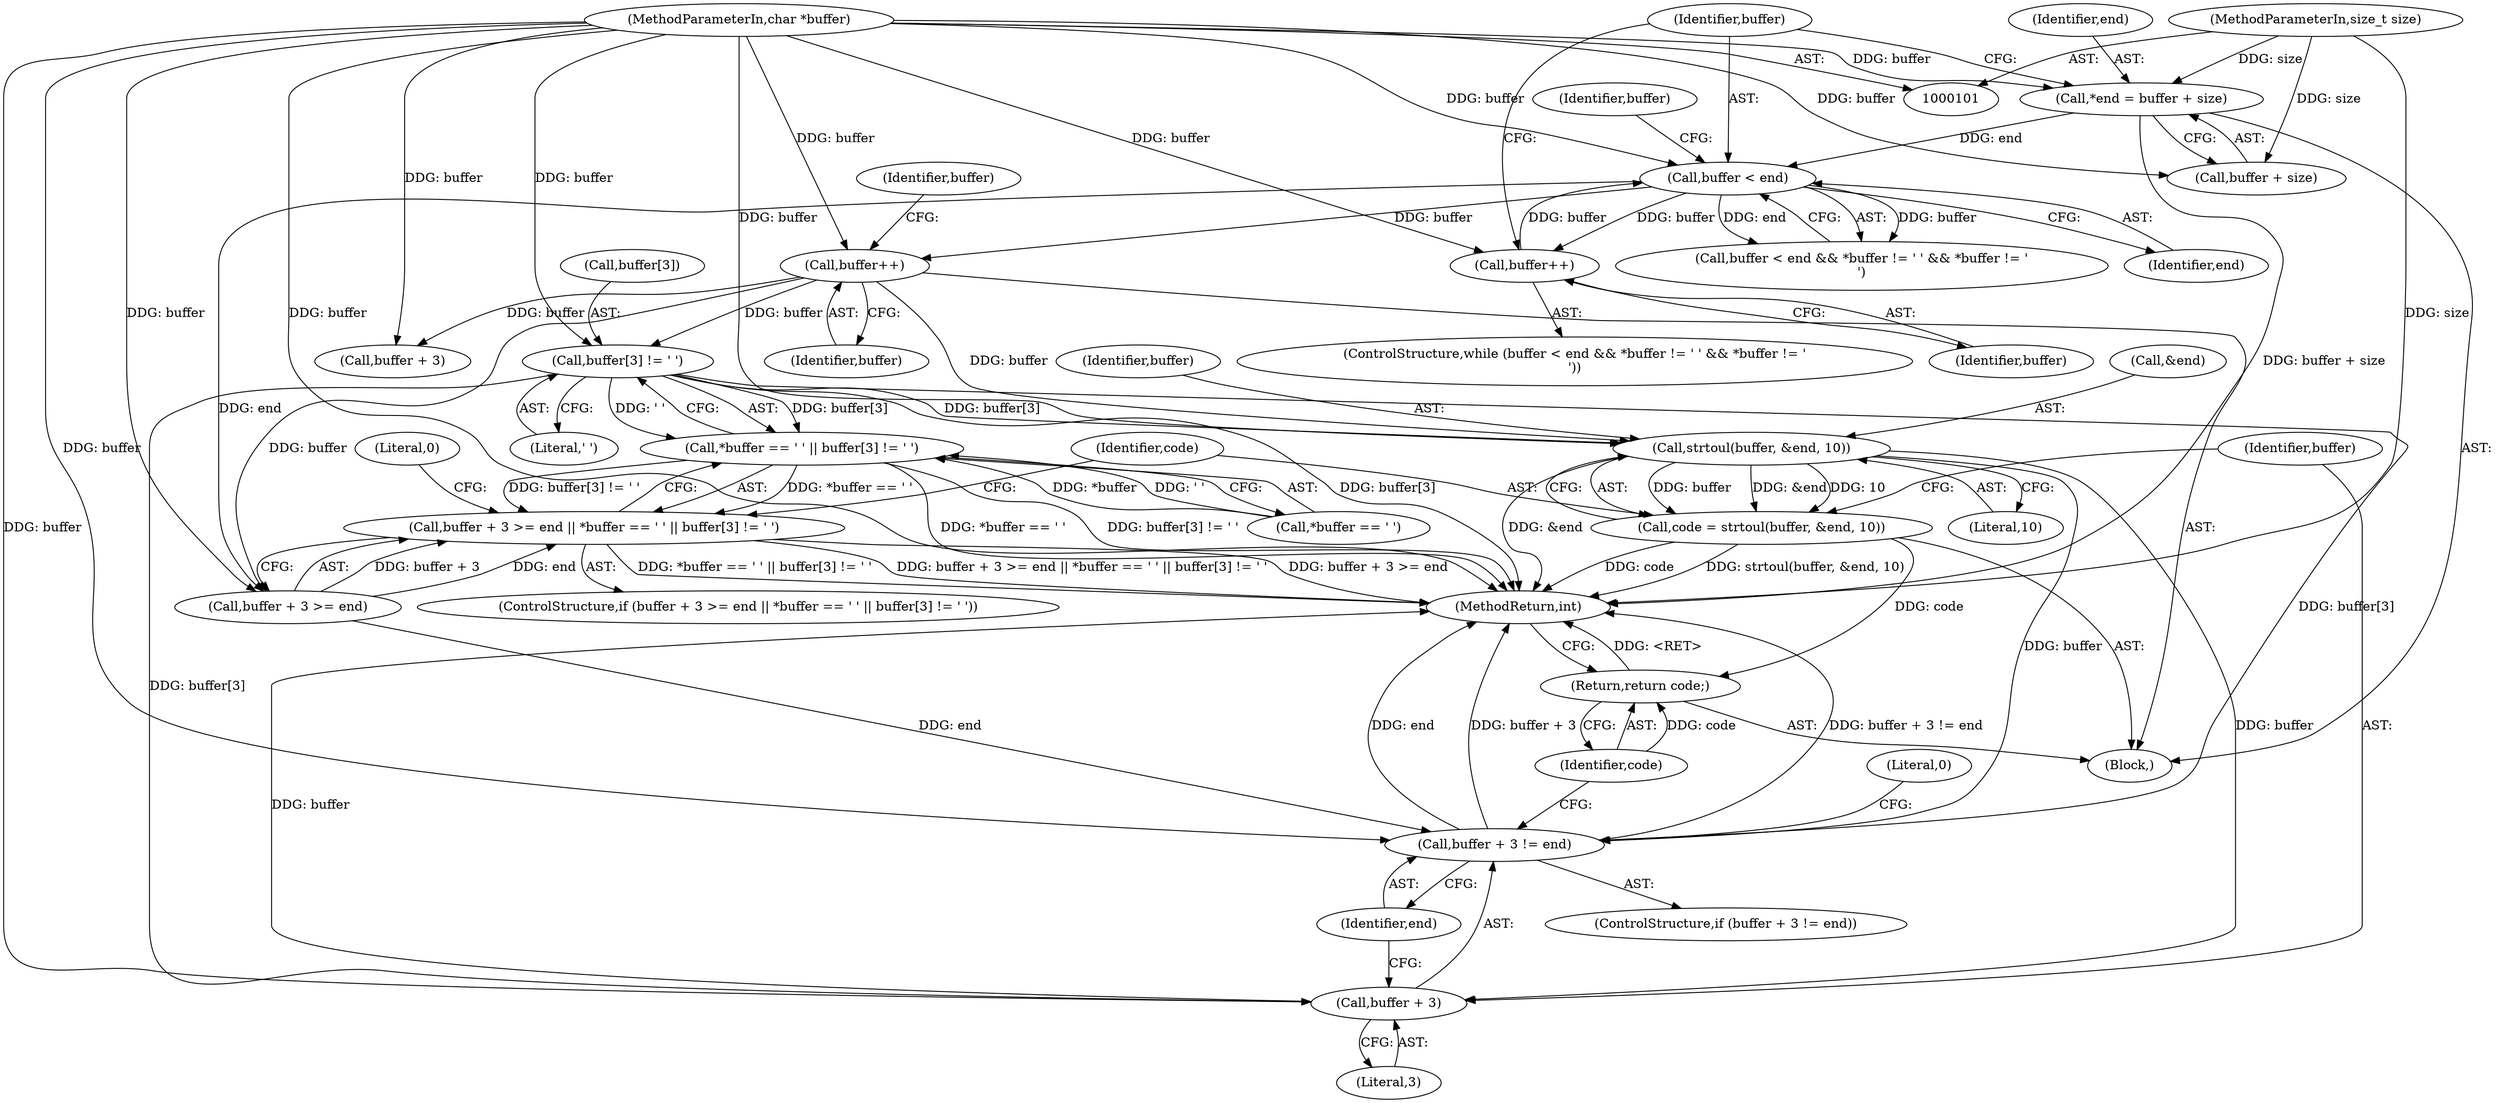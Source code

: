 digraph "0_keepalived_f28015671a4b04785859d1b4b1327b367b6a10e9@array" {
"1000142" [label="(Call,buffer[3] != ' ')"];
"1000102" [label="(MethodParameterIn,char *buffer)"];
"1000128" [label="(Call,buffer++)"];
"1000114" [label="(Call,buffer < end)"];
"1000126" [label="(Call,buffer++)"];
"1000106" [label="(Call,*end = buffer + size)"];
"1000103" [label="(MethodParameterIn,size_t size)"];
"1000137" [label="(Call,*buffer == ' ' || buffer[3] != ' ')"];
"1000131" [label="(Call,buffer + 3 >= end || *buffer == ' ' || buffer[3] != ' ')"];
"1000151" [label="(Call,strtoul(buffer, &end, 10))"];
"1000149" [label="(Call,code = strtoul(buffer, &end, 10))"];
"1000164" [label="(Return,return code;)"];
"1000157" [label="(Call,buffer + 3 != end)"];
"1000158" [label="(Call,buffer + 3)"];
"1000133" [label="(Call,buffer + 3)"];
"1000104" [label="(Block,)"];
"1000129" [label="(Identifier,buffer)"];
"1000148" [label="(Literal,0)"];
"1000116" [label="(Identifier,end)"];
"1000159" [label="(Identifier,buffer)"];
"1000155" [label="(Literal,10)"];
"1000102" [label="(MethodParameterIn,char *buffer)"];
"1000128" [label="(Call,buffer++)"];
"1000113" [label="(Call,buffer < end && *buffer != ' ' && *buffer != '\r')"];
"1000142" [label="(Call,buffer[3] != ' ')"];
"1000112" [label="(ControlStructure,while (buffer < end && *buffer != ' ' && *buffer != '\r'))"];
"1000138" [label="(Call,*buffer == ' ')"];
"1000103" [label="(MethodParameterIn,size_t size)"];
"1000130" [label="(ControlStructure,if (buffer + 3 >= end || *buffer == ' ' || buffer[3] != ' '))"];
"1000127" [label="(Identifier,buffer)"];
"1000151" [label="(Call,strtoul(buffer, &end, 10))"];
"1000152" [label="(Identifier,buffer)"];
"1000146" [label="(Literal,' ')"];
"1000114" [label="(Call,buffer < end)"];
"1000153" [label="(Call,&end)"];
"1000132" [label="(Call,buffer + 3 >= end)"];
"1000156" [label="(ControlStructure,if (buffer + 3 != end))"];
"1000149" [label="(Call,code = strtoul(buffer, &end, 10))"];
"1000164" [label="(Return,return code;)"];
"1000163" [label="(Literal,0)"];
"1000143" [label="(Call,buffer[3])"];
"1000160" [label="(Literal,3)"];
"1000158" [label="(Call,buffer + 3)"];
"1000165" [label="(Identifier,code)"];
"1000166" [label="(MethodReturn,int)"];
"1000131" [label="(Call,buffer + 3 >= end || *buffer == ' ' || buffer[3] != ' ')"];
"1000107" [label="(Identifier,end)"];
"1000157" [label="(Call,buffer + 3 != end)"];
"1000150" [label="(Identifier,code)"];
"1000108" [label="(Call,buffer + size)"];
"1000120" [label="(Identifier,buffer)"];
"1000134" [label="(Identifier,buffer)"];
"1000137" [label="(Call,*buffer == ' ' || buffer[3] != ' ')"];
"1000161" [label="(Identifier,end)"];
"1000106" [label="(Call,*end = buffer + size)"];
"1000115" [label="(Identifier,buffer)"];
"1000126" [label="(Call,buffer++)"];
"1000142" -> "1000137"  [label="AST: "];
"1000142" -> "1000146"  [label="CFG: "];
"1000143" -> "1000142"  [label="AST: "];
"1000146" -> "1000142"  [label="AST: "];
"1000137" -> "1000142"  [label="CFG: "];
"1000142" -> "1000166"  [label="DDG: buffer[3]"];
"1000142" -> "1000137"  [label="DDG: buffer[3]"];
"1000142" -> "1000137"  [label="DDG: ' '"];
"1000102" -> "1000142"  [label="DDG: buffer"];
"1000128" -> "1000142"  [label="DDG: buffer"];
"1000142" -> "1000151"  [label="DDG: buffer[3]"];
"1000142" -> "1000157"  [label="DDG: buffer[3]"];
"1000142" -> "1000158"  [label="DDG: buffer[3]"];
"1000102" -> "1000101"  [label="AST: "];
"1000102" -> "1000166"  [label="DDG: buffer"];
"1000102" -> "1000106"  [label="DDG: buffer"];
"1000102" -> "1000108"  [label="DDG: buffer"];
"1000102" -> "1000114"  [label="DDG: buffer"];
"1000102" -> "1000126"  [label="DDG: buffer"];
"1000102" -> "1000128"  [label="DDG: buffer"];
"1000102" -> "1000132"  [label="DDG: buffer"];
"1000102" -> "1000133"  [label="DDG: buffer"];
"1000102" -> "1000151"  [label="DDG: buffer"];
"1000102" -> "1000157"  [label="DDG: buffer"];
"1000102" -> "1000158"  [label="DDG: buffer"];
"1000128" -> "1000104"  [label="AST: "];
"1000128" -> "1000129"  [label="CFG: "];
"1000129" -> "1000128"  [label="AST: "];
"1000134" -> "1000128"  [label="CFG: "];
"1000114" -> "1000128"  [label="DDG: buffer"];
"1000128" -> "1000132"  [label="DDG: buffer"];
"1000128" -> "1000133"  [label="DDG: buffer"];
"1000128" -> "1000151"  [label="DDG: buffer"];
"1000114" -> "1000113"  [label="AST: "];
"1000114" -> "1000116"  [label="CFG: "];
"1000115" -> "1000114"  [label="AST: "];
"1000116" -> "1000114"  [label="AST: "];
"1000120" -> "1000114"  [label="CFG: "];
"1000113" -> "1000114"  [label="CFG: "];
"1000114" -> "1000113"  [label="DDG: buffer"];
"1000114" -> "1000113"  [label="DDG: end"];
"1000126" -> "1000114"  [label="DDG: buffer"];
"1000106" -> "1000114"  [label="DDG: end"];
"1000114" -> "1000126"  [label="DDG: buffer"];
"1000114" -> "1000132"  [label="DDG: end"];
"1000126" -> "1000112"  [label="AST: "];
"1000126" -> "1000127"  [label="CFG: "];
"1000127" -> "1000126"  [label="AST: "];
"1000115" -> "1000126"  [label="CFG: "];
"1000106" -> "1000104"  [label="AST: "];
"1000106" -> "1000108"  [label="CFG: "];
"1000107" -> "1000106"  [label="AST: "];
"1000108" -> "1000106"  [label="AST: "];
"1000115" -> "1000106"  [label="CFG: "];
"1000106" -> "1000166"  [label="DDG: buffer + size"];
"1000103" -> "1000106"  [label="DDG: size"];
"1000103" -> "1000101"  [label="AST: "];
"1000103" -> "1000166"  [label="DDG: size"];
"1000103" -> "1000108"  [label="DDG: size"];
"1000137" -> "1000131"  [label="AST: "];
"1000137" -> "1000138"  [label="CFG: "];
"1000138" -> "1000137"  [label="AST: "];
"1000131" -> "1000137"  [label="CFG: "];
"1000137" -> "1000166"  [label="DDG: buffer[3] != ' '"];
"1000137" -> "1000166"  [label="DDG: *buffer == ' '"];
"1000137" -> "1000131"  [label="DDG: *buffer == ' '"];
"1000137" -> "1000131"  [label="DDG: buffer[3] != ' '"];
"1000138" -> "1000137"  [label="DDG: *buffer"];
"1000138" -> "1000137"  [label="DDG: ' '"];
"1000131" -> "1000130"  [label="AST: "];
"1000131" -> "1000132"  [label="CFG: "];
"1000132" -> "1000131"  [label="AST: "];
"1000148" -> "1000131"  [label="CFG: "];
"1000150" -> "1000131"  [label="CFG: "];
"1000131" -> "1000166"  [label="DDG: buffer + 3 >= end || *buffer == ' ' || buffer[3] != ' '"];
"1000131" -> "1000166"  [label="DDG: buffer + 3 >= end"];
"1000131" -> "1000166"  [label="DDG: *buffer == ' ' || buffer[3] != ' '"];
"1000132" -> "1000131"  [label="DDG: buffer + 3"];
"1000132" -> "1000131"  [label="DDG: end"];
"1000151" -> "1000149"  [label="AST: "];
"1000151" -> "1000155"  [label="CFG: "];
"1000152" -> "1000151"  [label="AST: "];
"1000153" -> "1000151"  [label="AST: "];
"1000155" -> "1000151"  [label="AST: "];
"1000149" -> "1000151"  [label="CFG: "];
"1000151" -> "1000166"  [label="DDG: &end"];
"1000151" -> "1000149"  [label="DDG: buffer"];
"1000151" -> "1000149"  [label="DDG: &end"];
"1000151" -> "1000149"  [label="DDG: 10"];
"1000151" -> "1000157"  [label="DDG: buffer"];
"1000151" -> "1000158"  [label="DDG: buffer"];
"1000149" -> "1000104"  [label="AST: "];
"1000150" -> "1000149"  [label="AST: "];
"1000159" -> "1000149"  [label="CFG: "];
"1000149" -> "1000166"  [label="DDG: strtoul(buffer, &end, 10)"];
"1000149" -> "1000166"  [label="DDG: code"];
"1000149" -> "1000164"  [label="DDG: code"];
"1000164" -> "1000104"  [label="AST: "];
"1000164" -> "1000165"  [label="CFG: "];
"1000165" -> "1000164"  [label="AST: "];
"1000166" -> "1000164"  [label="CFG: "];
"1000164" -> "1000166"  [label="DDG: <RET>"];
"1000165" -> "1000164"  [label="DDG: code"];
"1000157" -> "1000156"  [label="AST: "];
"1000157" -> "1000161"  [label="CFG: "];
"1000158" -> "1000157"  [label="AST: "];
"1000161" -> "1000157"  [label="AST: "];
"1000163" -> "1000157"  [label="CFG: "];
"1000165" -> "1000157"  [label="CFG: "];
"1000157" -> "1000166"  [label="DDG: buffer + 3 != end"];
"1000157" -> "1000166"  [label="DDG: end"];
"1000157" -> "1000166"  [label="DDG: buffer + 3"];
"1000132" -> "1000157"  [label="DDG: end"];
"1000158" -> "1000160"  [label="CFG: "];
"1000159" -> "1000158"  [label="AST: "];
"1000160" -> "1000158"  [label="AST: "];
"1000161" -> "1000158"  [label="CFG: "];
"1000158" -> "1000166"  [label="DDG: buffer"];
}
